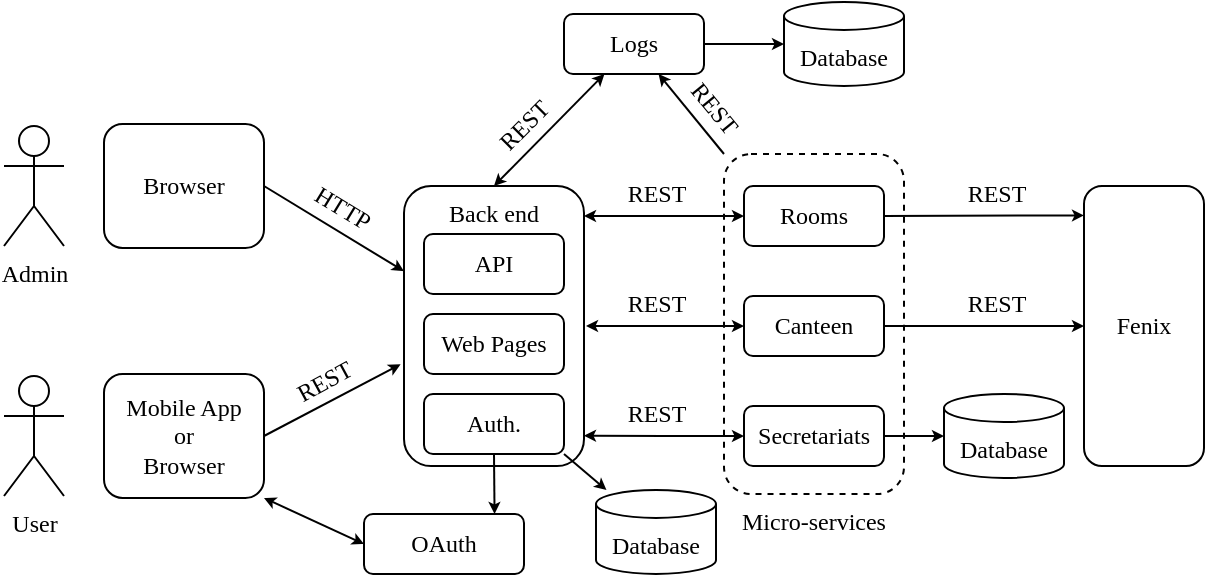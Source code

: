 <mxfile version="12.4.7" type="github">
  <diagram id="SuEHgETHLfSsJ-F9m3AR" name="Page-1">
    <mxGraphModel dx="813" dy="441" grid="1" gridSize="10" guides="1" tooltips="1" connect="1" arrows="1" fold="1" page="1" pageScale="1" pageWidth="850" pageHeight="1100" math="0" shadow="0">
      <root>
        <mxCell id="0"/>
        <mxCell id="1" parent="0"/>
        <mxCell id="VZIhrnDWj55U8XyOS2wG-53" style="edgeStyle=none;rounded=0;orthogonalLoop=1;jettySize=auto;html=1;exitX=0;exitY=0;exitDx=0;exitDy=0;startSize=3;endSize=3;fontFamily=Times New Roman;" edge="1" parent="1" source="VZIhrnDWj55U8XyOS2wG-27" target="VZIhrnDWj55U8XyOS2wG-29">
          <mxGeometry relative="1" as="geometry"/>
        </mxCell>
        <mxCell id="VZIhrnDWj55U8XyOS2wG-27" value="Micro-services" style="rounded=1;whiteSpace=wrap;html=1;fillColor=none;fontFamily=Times New Roman;fontSize=12;verticalAlign=top;labelPosition=center;verticalLabelPosition=bottom;align=center;dashed=1;" vertex="1" parent="1">
          <mxGeometry x="400" y="100" width="90" height="170" as="geometry"/>
        </mxCell>
        <mxCell id="VZIhrnDWj55U8XyOS2wG-32" style="edgeStyle=none;rounded=0;orthogonalLoop=1;jettySize=auto;html=1;exitX=0.5;exitY=0;exitDx=0;exitDy=0;startSize=3;endSize=3;startArrow=classic;startFill=1;" edge="1" parent="1" source="VZIhrnDWj55U8XyOS2wG-2" target="VZIhrnDWj55U8XyOS2wG-29">
          <mxGeometry relative="1" as="geometry"/>
        </mxCell>
        <mxCell id="VZIhrnDWj55U8XyOS2wG-2" value="Back end" style="rounded=1;whiteSpace=wrap;html=1;fillColor=none;fontFamily=Times New Roman;fontSize=12;verticalAlign=top;" vertex="1" parent="1">
          <mxGeometry x="240" y="116" width="90" height="140" as="geometry"/>
        </mxCell>
        <mxCell id="VZIhrnDWj55U8XyOS2wG-38" style="edgeStyle=none;rounded=0;orthogonalLoop=1;jettySize=auto;html=1;exitX=1;exitY=0.5;exitDx=0;exitDy=0;startSize=3;endSize=3;" edge="1" parent="1" source="VZIhrnDWj55U8XyOS2wG-3" target="VZIhrnDWj55U8XyOS2wG-2">
          <mxGeometry relative="1" as="geometry"/>
        </mxCell>
        <mxCell id="VZIhrnDWj55U8XyOS2wG-3" value="Browser" style="rounded=1;whiteSpace=wrap;html=1;fillColor=none;fontFamily=Times New Roman;fontSize=12;" vertex="1" parent="1">
          <mxGeometry x="90" y="85" width="80" height="62" as="geometry"/>
        </mxCell>
        <mxCell id="VZIhrnDWj55U8XyOS2wG-5" value="Database" style="strokeWidth=1;html=1;shape=mxgraph.flowchart.database;whiteSpace=wrap;fontFamily=Times New Roman;fontSize=12;verticalAlign=middle;labelPosition=center;verticalLabelPosition=middle;align=center;spacingTop=14;" vertex="1" parent="1">
          <mxGeometry x="510" y="220" width="60" height="42" as="geometry"/>
        </mxCell>
        <mxCell id="VZIhrnDWj55U8XyOS2wG-6" style="edgeStyle=orthogonalEdgeStyle;rounded=0;orthogonalLoop=1;jettySize=auto;html=1;exitX=0;exitY=0.5;exitDx=0;exitDy=0;entryX=1;entryY=0.107;entryDx=0;entryDy=0;entryPerimeter=0;startArrow=classic;startFill=1;startSize=3;endSize=3;fontFamily=Times New Roman;fontSize=12;" edge="1" parent="1" source="VZIhrnDWj55U8XyOS2wG-7" target="VZIhrnDWj55U8XyOS2wG-2">
          <mxGeometry relative="1" as="geometry">
            <Array as="points">
              <mxPoint x="370" y="131"/>
            </Array>
          </mxGeometry>
        </mxCell>
        <mxCell id="VZIhrnDWj55U8XyOS2wG-8" style="edgeStyle=orthogonalEdgeStyle;rounded=0;orthogonalLoop=1;jettySize=auto;html=1;exitX=0;exitY=0.5;exitDx=0;exitDy=0;startArrow=classic;startFill=1;startSize=3;endSize=3;fontFamily=Times New Roman;fontSize=12;" edge="1" parent="1" source="VZIhrnDWj55U8XyOS2wG-9">
          <mxGeometry relative="1" as="geometry">
            <Array as="points">
              <mxPoint x="331" y="186"/>
            </Array>
            <mxPoint x="331" y="186" as="targetPoint"/>
          </mxGeometry>
        </mxCell>
        <mxCell id="VZIhrnDWj55U8XyOS2wG-10" style="edgeStyle=orthogonalEdgeStyle;rounded=0;orthogonalLoop=1;jettySize=auto;html=1;exitX=0;exitY=0.5;exitDx=0;exitDy=0;entryX=1;entryY=0.892;entryDx=0;entryDy=0;entryPerimeter=0;startArrow=classic;startFill=1;startSize=3;endSize=3;fontFamily=Times New Roman;fontSize=12;" edge="1" parent="1" source="VZIhrnDWj55U8XyOS2wG-11" target="VZIhrnDWj55U8XyOS2wG-2">
          <mxGeometry relative="1" as="geometry">
            <Array as="points">
              <mxPoint x="370" y="241"/>
            </Array>
          </mxGeometry>
        </mxCell>
        <mxCell id="VZIhrnDWj55U8XyOS2wG-17" value="API" style="rounded=1;whiteSpace=wrap;html=1;fillColor=none;fontFamily=Times New Roman;fontSize=12;" vertex="1" parent="1">
          <mxGeometry x="250" y="140" width="70" height="30" as="geometry"/>
        </mxCell>
        <mxCell id="VZIhrnDWj55U8XyOS2wG-18" value="Web Pages" style="rounded=1;whiteSpace=wrap;html=1;fillColor=none;fontFamily=Times New Roman;fontSize=12;" vertex="1" parent="1">
          <mxGeometry x="250" y="180" width="70" height="30" as="geometry"/>
        </mxCell>
        <mxCell id="VZIhrnDWj55U8XyOS2wG-66" style="edgeStyle=none;rounded=0;orthogonalLoop=1;jettySize=auto;html=1;exitX=1;exitY=1;exitDx=0;exitDy=0;startArrow=none;startFill=0;startSize=3;endSize=3;fontFamily=Times New Roman;" edge="1" parent="1" source="VZIhrnDWj55U8XyOS2wG-20" target="VZIhrnDWj55U8XyOS2wG-65">
          <mxGeometry relative="1" as="geometry"/>
        </mxCell>
        <mxCell id="VZIhrnDWj55U8XyOS2wG-67" style="edgeStyle=none;rounded=0;orthogonalLoop=1;jettySize=auto;html=1;exitX=0.5;exitY=1;exitDx=0;exitDy=0;entryX=0.816;entryY=0;entryDx=0;entryDy=0;entryPerimeter=0;startArrow=none;startFill=0;startSize=3;endSize=3;fontFamily=Times New Roman;" edge="1" parent="1" source="VZIhrnDWj55U8XyOS2wG-20" target="VZIhrnDWj55U8XyOS2wG-58">
          <mxGeometry relative="1" as="geometry"/>
        </mxCell>
        <mxCell id="VZIhrnDWj55U8XyOS2wG-20" value="Auth." style="rounded=1;whiteSpace=wrap;html=1;fillColor=none;fontFamily=Times New Roman;fontSize=12;" vertex="1" parent="1">
          <mxGeometry x="250" y="220" width="70" height="30" as="geometry"/>
        </mxCell>
        <mxCell id="VZIhrnDWj55U8XyOS2wG-50" style="edgeStyle=none;rounded=0;orthogonalLoop=1;jettySize=auto;html=1;exitX=1;exitY=0.5;exitDx=0;exitDy=0;startSize=3;endSize=3;fontFamily=Times New Roman;" edge="1" parent="1" source="VZIhrnDWj55U8XyOS2wG-9" target="VZIhrnDWj55U8XyOS2wG-49">
          <mxGeometry relative="1" as="geometry"/>
        </mxCell>
        <mxCell id="VZIhrnDWj55U8XyOS2wG-9" value="Canteen" style="rounded=1;whiteSpace=wrap;html=1;fillColor=none;fontFamily=Times New Roman;fontSize=12;" vertex="1" parent="1">
          <mxGeometry x="410" y="171" width="70" height="30" as="geometry"/>
        </mxCell>
        <mxCell id="VZIhrnDWj55U8XyOS2wG-13" value="REST" style="text;html=1;align=center;verticalAlign=middle;resizable=0;points=[];autosize=1;fontSize=12;fontFamily=Times New Roman;" vertex="1" parent="1">
          <mxGeometry x="346" y="165" width="40" height="20" as="geometry"/>
        </mxCell>
        <mxCell id="VZIhrnDWj55U8XyOS2wG-28" style="edgeStyle=orthogonalEdgeStyle;rounded=0;orthogonalLoop=1;jettySize=auto;html=1;exitX=1;exitY=0.5;exitDx=0;exitDy=0;endSize=3;startSize=3;" edge="1" parent="1" source="VZIhrnDWj55U8XyOS2wG-11" target="VZIhrnDWj55U8XyOS2wG-5">
          <mxGeometry relative="1" as="geometry"/>
        </mxCell>
        <mxCell id="VZIhrnDWj55U8XyOS2wG-11" value="Secretariats" style="rounded=1;whiteSpace=wrap;html=1;fillColor=none;fontFamily=Times New Roman;fontSize=12;" vertex="1" parent="1">
          <mxGeometry x="410" y="226" width="70" height="30" as="geometry"/>
        </mxCell>
        <mxCell id="VZIhrnDWj55U8XyOS2wG-14" value="REST" style="text;html=1;align=center;verticalAlign=middle;resizable=0;points=[];autosize=1;fontSize=12;fontFamily=Times New Roman;" vertex="1" parent="1">
          <mxGeometry x="346" y="220" width="40" height="20" as="geometry"/>
        </mxCell>
        <mxCell id="VZIhrnDWj55U8XyOS2wG-51" style="edgeStyle=none;rounded=0;orthogonalLoop=1;jettySize=auto;html=1;exitX=1;exitY=0.5;exitDx=0;exitDy=0;entryX=0;entryY=0.105;entryDx=0;entryDy=0;entryPerimeter=0;startSize=3;endSize=3;fontFamily=Times New Roman;" edge="1" parent="1" source="VZIhrnDWj55U8XyOS2wG-7" target="VZIhrnDWj55U8XyOS2wG-49">
          <mxGeometry relative="1" as="geometry"/>
        </mxCell>
        <mxCell id="VZIhrnDWj55U8XyOS2wG-7" value="Rooms" style="rounded=1;whiteSpace=wrap;html=1;fillColor=none;fontFamily=Times New Roman;fontSize=12;" vertex="1" parent="1">
          <mxGeometry x="410" y="116" width="70" height="30" as="geometry"/>
        </mxCell>
        <mxCell id="VZIhrnDWj55U8XyOS2wG-12" value="REST" style="text;html=1;align=center;verticalAlign=middle;resizable=0;points=[];autosize=1;fontSize=12;fontFamily=Times New Roman;" vertex="1" parent="1">
          <mxGeometry x="346" y="110" width="40" height="20" as="geometry"/>
        </mxCell>
        <mxCell id="VZIhrnDWj55U8XyOS2wG-35" style="edgeStyle=none;rounded=0;orthogonalLoop=1;jettySize=auto;html=1;exitX=1;exitY=0.5;exitDx=0;exitDy=0;startSize=3;endSize=3;" edge="1" parent="1" source="VZIhrnDWj55U8XyOS2wG-29" target="VZIhrnDWj55U8XyOS2wG-34">
          <mxGeometry relative="1" as="geometry"/>
        </mxCell>
        <mxCell id="VZIhrnDWj55U8XyOS2wG-29" value="Logs" style="rounded=1;whiteSpace=wrap;html=1;fillColor=none;fontFamily=Times New Roman;fontSize=12;" vertex="1" parent="1">
          <mxGeometry x="320" y="30" width="70" height="30" as="geometry"/>
        </mxCell>
        <mxCell id="VZIhrnDWj55U8XyOS2wG-33" value="REST" style="text;html=1;align=center;verticalAlign=middle;resizable=0;points=[];autosize=1;fontSize=12;fontFamily=Times New Roman;rotation=-45;" vertex="1" parent="1">
          <mxGeometry x="280" y="76" width="40" height="20" as="geometry"/>
        </mxCell>
        <mxCell id="VZIhrnDWj55U8XyOS2wG-34" value="Database" style="strokeWidth=1;html=1;shape=mxgraph.flowchart.database;whiteSpace=wrap;fontFamily=Times New Roman;fontSize=12;verticalAlign=middle;labelPosition=center;verticalLabelPosition=middle;align=center;spacingTop=14;" vertex="1" parent="1">
          <mxGeometry x="430" y="24" width="60" height="42" as="geometry"/>
        </mxCell>
        <mxCell id="VZIhrnDWj55U8XyOS2wG-16" value="HTTP" style="text;html=1;align=center;verticalAlign=middle;resizable=0;points=[];autosize=1;fontSize=12;fontFamily=Times New Roman;rotation=31.4;" vertex="1" parent="1">
          <mxGeometry x="184" y="117" width="50" height="20" as="geometry"/>
        </mxCell>
        <mxCell id="VZIhrnDWj55U8XyOS2wG-39" value="Admin" style="shape=umlActor;verticalLabelPosition=bottom;labelBackgroundColor=#ffffff;verticalAlign=top;html=1;outlineConnect=0;fontFamily=Times New Roman;" vertex="1" parent="1">
          <mxGeometry x="40" y="86" width="30" height="60" as="geometry"/>
        </mxCell>
        <mxCell id="VZIhrnDWj55U8XyOS2wG-45" style="edgeStyle=none;rounded=0;orthogonalLoop=1;jettySize=auto;html=1;exitX=1;exitY=0.5;exitDx=0;exitDy=0;entryX=-0.019;entryY=0.637;entryDx=0;entryDy=0;entryPerimeter=0;startSize=3;endSize=3;fontFamily=Times New Roman;" edge="1" parent="1" source="VZIhrnDWj55U8XyOS2wG-43" target="VZIhrnDWj55U8XyOS2wG-2">
          <mxGeometry relative="1" as="geometry"/>
        </mxCell>
        <mxCell id="VZIhrnDWj55U8XyOS2wG-62" style="edgeStyle=none;rounded=0;orthogonalLoop=1;jettySize=auto;html=1;exitX=1;exitY=1;exitDx=0;exitDy=0;entryX=0;entryY=0.5;entryDx=0;entryDy=0;startArrow=classic;startFill=1;startSize=3;endSize=3;fontFamily=Times New Roman;" edge="1" parent="1" source="VZIhrnDWj55U8XyOS2wG-43" target="VZIhrnDWj55U8XyOS2wG-58">
          <mxGeometry relative="1" as="geometry"/>
        </mxCell>
        <mxCell id="VZIhrnDWj55U8XyOS2wG-43" value="Mobile App&lt;br&gt;or&lt;br&gt;Browser" style="rounded=1;whiteSpace=wrap;html=1;fillColor=none;fontFamily=Times New Roman;fontSize=12;" vertex="1" parent="1">
          <mxGeometry x="90" y="210" width="80" height="62" as="geometry"/>
        </mxCell>
        <mxCell id="VZIhrnDWj55U8XyOS2wG-44" value="User" style="shape=umlActor;verticalLabelPosition=bottom;labelBackgroundColor=#ffffff;verticalAlign=top;html=1;outlineConnect=0;fontFamily=Times New Roman;" vertex="1" parent="1">
          <mxGeometry x="40" y="211" width="30" height="60" as="geometry"/>
        </mxCell>
        <mxCell id="VZIhrnDWj55U8XyOS2wG-46" value="REST" style="text;html=1;align=center;verticalAlign=middle;resizable=0;points=[];autosize=1;fontSize=12;fontFamily=Times New Roman;rotation=-28.5;" vertex="1" parent="1">
          <mxGeometry x="180" y="204" width="40" height="20" as="geometry"/>
        </mxCell>
        <mxCell id="VZIhrnDWj55U8XyOS2wG-49" value="Fenix" style="rounded=1;whiteSpace=wrap;html=1;fillColor=none;fontFamily=Times New Roman;fontSize=12;verticalAlign=middle;" vertex="1" parent="1">
          <mxGeometry x="580" y="116" width="60" height="140" as="geometry"/>
        </mxCell>
        <mxCell id="VZIhrnDWj55U8XyOS2wG-54" value="REST" style="text;html=1;align=center;verticalAlign=middle;resizable=0;points=[];autosize=1;fontSize=12;fontFamily=Times New Roman;rotation=50.6;" vertex="1" parent="1">
          <mxGeometry x="375" y="67" width="40" height="20" as="geometry"/>
        </mxCell>
        <mxCell id="VZIhrnDWj55U8XyOS2wG-58" value="OAuth" style="rounded=1;whiteSpace=wrap;html=1;fillColor=none;fontFamily=Times New Roman;fontSize=12;" vertex="1" parent="1">
          <mxGeometry x="220" y="280" width="80" height="30" as="geometry"/>
        </mxCell>
        <mxCell id="VZIhrnDWj55U8XyOS2wG-63" value="REST" style="text;html=1;align=center;verticalAlign=middle;resizable=0;points=[];autosize=1;fontSize=12;fontFamily=Times New Roman;" vertex="1" parent="1">
          <mxGeometry x="516" y="165" width="40" height="20" as="geometry"/>
        </mxCell>
        <mxCell id="VZIhrnDWj55U8XyOS2wG-64" value="REST" style="text;html=1;align=center;verticalAlign=middle;resizable=0;points=[];autosize=1;fontSize=12;fontFamily=Times New Roman;" vertex="1" parent="1">
          <mxGeometry x="516" y="110" width="40" height="20" as="geometry"/>
        </mxCell>
        <mxCell id="VZIhrnDWj55U8XyOS2wG-65" value="Database" style="strokeWidth=1;html=1;shape=mxgraph.flowchart.database;whiteSpace=wrap;fontFamily=Times New Roman;fontSize=12;verticalAlign=middle;labelPosition=center;verticalLabelPosition=middle;align=center;spacingTop=14;" vertex="1" parent="1">
          <mxGeometry x="336" y="268" width="60" height="42" as="geometry"/>
        </mxCell>
      </root>
    </mxGraphModel>
  </diagram>
</mxfile>
